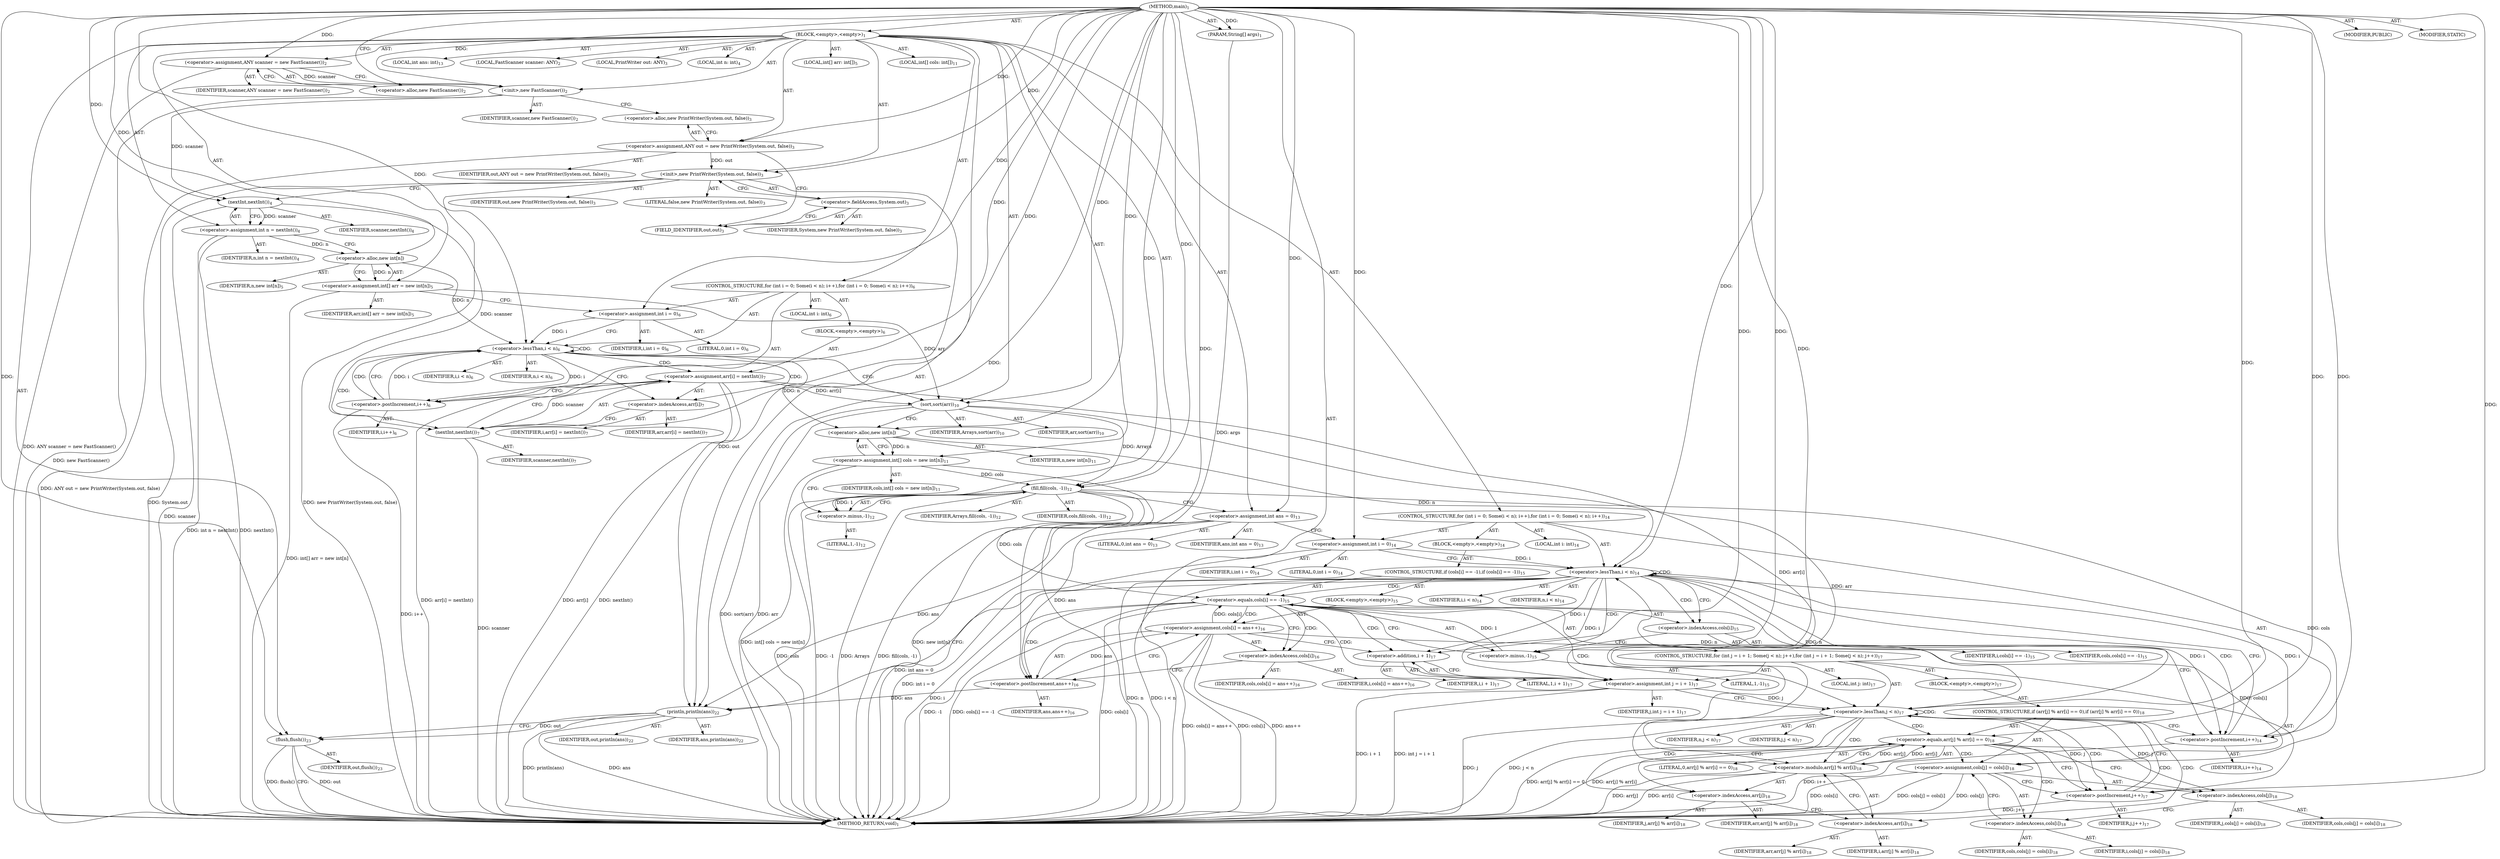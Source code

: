 digraph "main" {  
"21" [label = <(METHOD,main)<SUB>1</SUB>> ]
"22" [label = <(PARAM,String[] args)<SUB>1</SUB>> ]
"23" [label = <(BLOCK,&lt;empty&gt;,&lt;empty&gt;)<SUB>1</SUB>> ]
"4" [label = <(LOCAL,FastScanner scanner: ANY)<SUB>2</SUB>> ]
"24" [label = <(&lt;operator&gt;.assignment,ANY scanner = new FastScanner())<SUB>2</SUB>> ]
"25" [label = <(IDENTIFIER,scanner,ANY scanner = new FastScanner())<SUB>2</SUB>> ]
"26" [label = <(&lt;operator&gt;.alloc,new FastScanner())<SUB>2</SUB>> ]
"27" [label = <(&lt;init&gt;,new FastScanner())<SUB>2</SUB>> ]
"3" [label = <(IDENTIFIER,scanner,new FastScanner())<SUB>2</SUB>> ]
"6" [label = <(LOCAL,PrintWriter out: ANY)<SUB>3</SUB>> ]
"28" [label = <(&lt;operator&gt;.assignment,ANY out = new PrintWriter(System.out, false))<SUB>3</SUB>> ]
"29" [label = <(IDENTIFIER,out,ANY out = new PrintWriter(System.out, false))<SUB>3</SUB>> ]
"30" [label = <(&lt;operator&gt;.alloc,new PrintWriter(System.out, false))<SUB>3</SUB>> ]
"31" [label = <(&lt;init&gt;,new PrintWriter(System.out, false))<SUB>3</SUB>> ]
"5" [label = <(IDENTIFIER,out,new PrintWriter(System.out, false))<SUB>3</SUB>> ]
"32" [label = <(&lt;operator&gt;.fieldAccess,System.out)<SUB>3</SUB>> ]
"33" [label = <(IDENTIFIER,System,new PrintWriter(System.out, false))<SUB>3</SUB>> ]
"34" [label = <(FIELD_IDENTIFIER,out,out)<SUB>3</SUB>> ]
"35" [label = <(LITERAL,false,new PrintWriter(System.out, false))<SUB>3</SUB>> ]
"36" [label = <(LOCAL,int n: int)<SUB>4</SUB>> ]
"37" [label = <(&lt;operator&gt;.assignment,int n = nextInt())<SUB>4</SUB>> ]
"38" [label = <(IDENTIFIER,n,int n = nextInt())<SUB>4</SUB>> ]
"39" [label = <(nextInt,nextInt())<SUB>4</SUB>> ]
"40" [label = <(IDENTIFIER,scanner,nextInt())<SUB>4</SUB>> ]
"41" [label = <(LOCAL,int[] arr: int[])<SUB>5</SUB>> ]
"42" [label = <(&lt;operator&gt;.assignment,int[] arr = new int[n])<SUB>5</SUB>> ]
"43" [label = <(IDENTIFIER,arr,int[] arr = new int[n])<SUB>5</SUB>> ]
"44" [label = <(&lt;operator&gt;.alloc,new int[n])> ]
"45" [label = <(IDENTIFIER,n,new int[n])<SUB>5</SUB>> ]
"46" [label = <(CONTROL_STRUCTURE,for (int i = 0; Some(i &lt; n); i++),for (int i = 0; Some(i &lt; n); i++))<SUB>6</SUB>> ]
"47" [label = <(LOCAL,int i: int)<SUB>6</SUB>> ]
"48" [label = <(&lt;operator&gt;.assignment,int i = 0)<SUB>6</SUB>> ]
"49" [label = <(IDENTIFIER,i,int i = 0)<SUB>6</SUB>> ]
"50" [label = <(LITERAL,0,int i = 0)<SUB>6</SUB>> ]
"51" [label = <(&lt;operator&gt;.lessThan,i &lt; n)<SUB>6</SUB>> ]
"52" [label = <(IDENTIFIER,i,i &lt; n)<SUB>6</SUB>> ]
"53" [label = <(IDENTIFIER,n,i &lt; n)<SUB>6</SUB>> ]
"54" [label = <(&lt;operator&gt;.postIncrement,i++)<SUB>6</SUB>> ]
"55" [label = <(IDENTIFIER,i,i++)<SUB>6</SUB>> ]
"56" [label = <(BLOCK,&lt;empty&gt;,&lt;empty&gt;)<SUB>6</SUB>> ]
"57" [label = <(&lt;operator&gt;.assignment,arr[i] = nextInt())<SUB>7</SUB>> ]
"58" [label = <(&lt;operator&gt;.indexAccess,arr[i])<SUB>7</SUB>> ]
"59" [label = <(IDENTIFIER,arr,arr[i] = nextInt())<SUB>7</SUB>> ]
"60" [label = <(IDENTIFIER,i,arr[i] = nextInt())<SUB>7</SUB>> ]
"61" [label = <(nextInt,nextInt())<SUB>7</SUB>> ]
"62" [label = <(IDENTIFIER,scanner,nextInt())<SUB>7</SUB>> ]
"63" [label = <(sort,sort(arr))<SUB>10</SUB>> ]
"64" [label = <(IDENTIFIER,Arrays,sort(arr))<SUB>10</SUB>> ]
"65" [label = <(IDENTIFIER,arr,sort(arr))<SUB>10</SUB>> ]
"66" [label = <(LOCAL,int[] cols: int[])<SUB>11</SUB>> ]
"67" [label = <(&lt;operator&gt;.assignment,int[] cols = new int[n])<SUB>11</SUB>> ]
"68" [label = <(IDENTIFIER,cols,int[] cols = new int[n])<SUB>11</SUB>> ]
"69" [label = <(&lt;operator&gt;.alloc,new int[n])> ]
"70" [label = <(IDENTIFIER,n,new int[n])<SUB>11</SUB>> ]
"71" [label = <(fill,fill(cols, -1))<SUB>12</SUB>> ]
"72" [label = <(IDENTIFIER,Arrays,fill(cols, -1))<SUB>12</SUB>> ]
"73" [label = <(IDENTIFIER,cols,fill(cols, -1))<SUB>12</SUB>> ]
"74" [label = <(&lt;operator&gt;.minus,-1)<SUB>12</SUB>> ]
"75" [label = <(LITERAL,1,-1)<SUB>12</SUB>> ]
"76" [label = <(LOCAL,int ans: int)<SUB>13</SUB>> ]
"77" [label = <(&lt;operator&gt;.assignment,int ans = 0)<SUB>13</SUB>> ]
"78" [label = <(IDENTIFIER,ans,int ans = 0)<SUB>13</SUB>> ]
"79" [label = <(LITERAL,0,int ans = 0)<SUB>13</SUB>> ]
"80" [label = <(CONTROL_STRUCTURE,for (int i = 0; Some(i &lt; n); i++),for (int i = 0; Some(i &lt; n); i++))<SUB>14</SUB>> ]
"81" [label = <(LOCAL,int i: int)<SUB>14</SUB>> ]
"82" [label = <(&lt;operator&gt;.assignment,int i = 0)<SUB>14</SUB>> ]
"83" [label = <(IDENTIFIER,i,int i = 0)<SUB>14</SUB>> ]
"84" [label = <(LITERAL,0,int i = 0)<SUB>14</SUB>> ]
"85" [label = <(&lt;operator&gt;.lessThan,i &lt; n)<SUB>14</SUB>> ]
"86" [label = <(IDENTIFIER,i,i &lt; n)<SUB>14</SUB>> ]
"87" [label = <(IDENTIFIER,n,i &lt; n)<SUB>14</SUB>> ]
"88" [label = <(&lt;operator&gt;.postIncrement,i++)<SUB>14</SUB>> ]
"89" [label = <(IDENTIFIER,i,i++)<SUB>14</SUB>> ]
"90" [label = <(BLOCK,&lt;empty&gt;,&lt;empty&gt;)<SUB>14</SUB>> ]
"91" [label = <(CONTROL_STRUCTURE,if (cols[i] == -1),if (cols[i] == -1))<SUB>15</SUB>> ]
"92" [label = <(&lt;operator&gt;.equals,cols[i] == -1)<SUB>15</SUB>> ]
"93" [label = <(&lt;operator&gt;.indexAccess,cols[i])<SUB>15</SUB>> ]
"94" [label = <(IDENTIFIER,cols,cols[i] == -1)<SUB>15</SUB>> ]
"95" [label = <(IDENTIFIER,i,cols[i] == -1)<SUB>15</SUB>> ]
"96" [label = <(&lt;operator&gt;.minus,-1)<SUB>15</SUB>> ]
"97" [label = <(LITERAL,1,-1)<SUB>15</SUB>> ]
"98" [label = <(BLOCK,&lt;empty&gt;,&lt;empty&gt;)<SUB>15</SUB>> ]
"99" [label = <(&lt;operator&gt;.assignment,cols[i] = ans++)<SUB>16</SUB>> ]
"100" [label = <(&lt;operator&gt;.indexAccess,cols[i])<SUB>16</SUB>> ]
"101" [label = <(IDENTIFIER,cols,cols[i] = ans++)<SUB>16</SUB>> ]
"102" [label = <(IDENTIFIER,i,cols[i] = ans++)<SUB>16</SUB>> ]
"103" [label = <(&lt;operator&gt;.postIncrement,ans++)<SUB>16</SUB>> ]
"104" [label = <(IDENTIFIER,ans,ans++)<SUB>16</SUB>> ]
"105" [label = <(CONTROL_STRUCTURE,for (int j = i + 1; Some(j &lt; n); j++),for (int j = i + 1; Some(j &lt; n); j++))<SUB>17</SUB>> ]
"106" [label = <(LOCAL,int j: int)<SUB>17</SUB>> ]
"107" [label = <(&lt;operator&gt;.assignment,int j = i + 1)<SUB>17</SUB>> ]
"108" [label = <(IDENTIFIER,j,int j = i + 1)<SUB>17</SUB>> ]
"109" [label = <(&lt;operator&gt;.addition,i + 1)<SUB>17</SUB>> ]
"110" [label = <(IDENTIFIER,i,i + 1)<SUB>17</SUB>> ]
"111" [label = <(LITERAL,1,i + 1)<SUB>17</SUB>> ]
"112" [label = <(&lt;operator&gt;.lessThan,j &lt; n)<SUB>17</SUB>> ]
"113" [label = <(IDENTIFIER,j,j &lt; n)<SUB>17</SUB>> ]
"114" [label = <(IDENTIFIER,n,j &lt; n)<SUB>17</SUB>> ]
"115" [label = <(&lt;operator&gt;.postIncrement,j++)<SUB>17</SUB>> ]
"116" [label = <(IDENTIFIER,j,j++)<SUB>17</SUB>> ]
"117" [label = <(BLOCK,&lt;empty&gt;,&lt;empty&gt;)<SUB>17</SUB>> ]
"118" [label = <(CONTROL_STRUCTURE,if (arr[j] % arr[i] == 0),if (arr[j] % arr[i] == 0))<SUB>18</SUB>> ]
"119" [label = <(&lt;operator&gt;.equals,arr[j] % arr[i] == 0)<SUB>18</SUB>> ]
"120" [label = <(&lt;operator&gt;.modulo,arr[j] % arr[i])<SUB>18</SUB>> ]
"121" [label = <(&lt;operator&gt;.indexAccess,arr[j])<SUB>18</SUB>> ]
"122" [label = <(IDENTIFIER,arr,arr[j] % arr[i])<SUB>18</SUB>> ]
"123" [label = <(IDENTIFIER,j,arr[j] % arr[i])<SUB>18</SUB>> ]
"124" [label = <(&lt;operator&gt;.indexAccess,arr[i])<SUB>18</SUB>> ]
"125" [label = <(IDENTIFIER,arr,arr[j] % arr[i])<SUB>18</SUB>> ]
"126" [label = <(IDENTIFIER,i,arr[j] % arr[i])<SUB>18</SUB>> ]
"127" [label = <(LITERAL,0,arr[j] % arr[i] == 0)<SUB>18</SUB>> ]
"128" [label = <(&lt;operator&gt;.assignment,cols[j] = cols[i])<SUB>18</SUB>> ]
"129" [label = <(&lt;operator&gt;.indexAccess,cols[j])<SUB>18</SUB>> ]
"130" [label = <(IDENTIFIER,cols,cols[j] = cols[i])<SUB>18</SUB>> ]
"131" [label = <(IDENTIFIER,j,cols[j] = cols[i])<SUB>18</SUB>> ]
"132" [label = <(&lt;operator&gt;.indexAccess,cols[i])<SUB>18</SUB>> ]
"133" [label = <(IDENTIFIER,cols,cols[j] = cols[i])<SUB>18</SUB>> ]
"134" [label = <(IDENTIFIER,i,cols[j] = cols[i])<SUB>18</SUB>> ]
"135" [label = <(println,println(ans))<SUB>22</SUB>> ]
"136" [label = <(IDENTIFIER,out,println(ans))<SUB>22</SUB>> ]
"137" [label = <(IDENTIFIER,ans,println(ans))<SUB>22</SUB>> ]
"138" [label = <(flush,flush())<SUB>23</SUB>> ]
"139" [label = <(IDENTIFIER,out,flush())<SUB>23</SUB>> ]
"140" [label = <(MODIFIER,PUBLIC)> ]
"141" [label = <(MODIFIER,STATIC)> ]
"142" [label = <(METHOD_RETURN,void)<SUB>1</SUB>> ]
  "21" -> "22"  [ label = "AST: "] 
  "21" -> "23"  [ label = "AST: "] 
  "21" -> "140"  [ label = "AST: "] 
  "21" -> "141"  [ label = "AST: "] 
  "21" -> "142"  [ label = "AST: "] 
  "23" -> "4"  [ label = "AST: "] 
  "23" -> "24"  [ label = "AST: "] 
  "23" -> "27"  [ label = "AST: "] 
  "23" -> "6"  [ label = "AST: "] 
  "23" -> "28"  [ label = "AST: "] 
  "23" -> "31"  [ label = "AST: "] 
  "23" -> "36"  [ label = "AST: "] 
  "23" -> "37"  [ label = "AST: "] 
  "23" -> "41"  [ label = "AST: "] 
  "23" -> "42"  [ label = "AST: "] 
  "23" -> "46"  [ label = "AST: "] 
  "23" -> "63"  [ label = "AST: "] 
  "23" -> "66"  [ label = "AST: "] 
  "23" -> "67"  [ label = "AST: "] 
  "23" -> "71"  [ label = "AST: "] 
  "23" -> "76"  [ label = "AST: "] 
  "23" -> "77"  [ label = "AST: "] 
  "23" -> "80"  [ label = "AST: "] 
  "23" -> "135"  [ label = "AST: "] 
  "23" -> "138"  [ label = "AST: "] 
  "24" -> "25"  [ label = "AST: "] 
  "24" -> "26"  [ label = "AST: "] 
  "27" -> "3"  [ label = "AST: "] 
  "28" -> "29"  [ label = "AST: "] 
  "28" -> "30"  [ label = "AST: "] 
  "31" -> "5"  [ label = "AST: "] 
  "31" -> "32"  [ label = "AST: "] 
  "31" -> "35"  [ label = "AST: "] 
  "32" -> "33"  [ label = "AST: "] 
  "32" -> "34"  [ label = "AST: "] 
  "37" -> "38"  [ label = "AST: "] 
  "37" -> "39"  [ label = "AST: "] 
  "39" -> "40"  [ label = "AST: "] 
  "42" -> "43"  [ label = "AST: "] 
  "42" -> "44"  [ label = "AST: "] 
  "44" -> "45"  [ label = "AST: "] 
  "46" -> "47"  [ label = "AST: "] 
  "46" -> "48"  [ label = "AST: "] 
  "46" -> "51"  [ label = "AST: "] 
  "46" -> "54"  [ label = "AST: "] 
  "46" -> "56"  [ label = "AST: "] 
  "48" -> "49"  [ label = "AST: "] 
  "48" -> "50"  [ label = "AST: "] 
  "51" -> "52"  [ label = "AST: "] 
  "51" -> "53"  [ label = "AST: "] 
  "54" -> "55"  [ label = "AST: "] 
  "56" -> "57"  [ label = "AST: "] 
  "57" -> "58"  [ label = "AST: "] 
  "57" -> "61"  [ label = "AST: "] 
  "58" -> "59"  [ label = "AST: "] 
  "58" -> "60"  [ label = "AST: "] 
  "61" -> "62"  [ label = "AST: "] 
  "63" -> "64"  [ label = "AST: "] 
  "63" -> "65"  [ label = "AST: "] 
  "67" -> "68"  [ label = "AST: "] 
  "67" -> "69"  [ label = "AST: "] 
  "69" -> "70"  [ label = "AST: "] 
  "71" -> "72"  [ label = "AST: "] 
  "71" -> "73"  [ label = "AST: "] 
  "71" -> "74"  [ label = "AST: "] 
  "74" -> "75"  [ label = "AST: "] 
  "77" -> "78"  [ label = "AST: "] 
  "77" -> "79"  [ label = "AST: "] 
  "80" -> "81"  [ label = "AST: "] 
  "80" -> "82"  [ label = "AST: "] 
  "80" -> "85"  [ label = "AST: "] 
  "80" -> "88"  [ label = "AST: "] 
  "80" -> "90"  [ label = "AST: "] 
  "82" -> "83"  [ label = "AST: "] 
  "82" -> "84"  [ label = "AST: "] 
  "85" -> "86"  [ label = "AST: "] 
  "85" -> "87"  [ label = "AST: "] 
  "88" -> "89"  [ label = "AST: "] 
  "90" -> "91"  [ label = "AST: "] 
  "91" -> "92"  [ label = "AST: "] 
  "91" -> "98"  [ label = "AST: "] 
  "92" -> "93"  [ label = "AST: "] 
  "92" -> "96"  [ label = "AST: "] 
  "93" -> "94"  [ label = "AST: "] 
  "93" -> "95"  [ label = "AST: "] 
  "96" -> "97"  [ label = "AST: "] 
  "98" -> "99"  [ label = "AST: "] 
  "98" -> "105"  [ label = "AST: "] 
  "99" -> "100"  [ label = "AST: "] 
  "99" -> "103"  [ label = "AST: "] 
  "100" -> "101"  [ label = "AST: "] 
  "100" -> "102"  [ label = "AST: "] 
  "103" -> "104"  [ label = "AST: "] 
  "105" -> "106"  [ label = "AST: "] 
  "105" -> "107"  [ label = "AST: "] 
  "105" -> "112"  [ label = "AST: "] 
  "105" -> "115"  [ label = "AST: "] 
  "105" -> "117"  [ label = "AST: "] 
  "107" -> "108"  [ label = "AST: "] 
  "107" -> "109"  [ label = "AST: "] 
  "109" -> "110"  [ label = "AST: "] 
  "109" -> "111"  [ label = "AST: "] 
  "112" -> "113"  [ label = "AST: "] 
  "112" -> "114"  [ label = "AST: "] 
  "115" -> "116"  [ label = "AST: "] 
  "117" -> "118"  [ label = "AST: "] 
  "118" -> "119"  [ label = "AST: "] 
  "118" -> "128"  [ label = "AST: "] 
  "119" -> "120"  [ label = "AST: "] 
  "119" -> "127"  [ label = "AST: "] 
  "120" -> "121"  [ label = "AST: "] 
  "120" -> "124"  [ label = "AST: "] 
  "121" -> "122"  [ label = "AST: "] 
  "121" -> "123"  [ label = "AST: "] 
  "124" -> "125"  [ label = "AST: "] 
  "124" -> "126"  [ label = "AST: "] 
  "128" -> "129"  [ label = "AST: "] 
  "128" -> "132"  [ label = "AST: "] 
  "129" -> "130"  [ label = "AST: "] 
  "129" -> "131"  [ label = "AST: "] 
  "132" -> "133"  [ label = "AST: "] 
  "132" -> "134"  [ label = "AST: "] 
  "135" -> "136"  [ label = "AST: "] 
  "135" -> "137"  [ label = "AST: "] 
  "138" -> "139"  [ label = "AST: "] 
  "24" -> "27"  [ label = "CFG: "] 
  "27" -> "30"  [ label = "CFG: "] 
  "28" -> "34"  [ label = "CFG: "] 
  "31" -> "39"  [ label = "CFG: "] 
  "37" -> "44"  [ label = "CFG: "] 
  "42" -> "48"  [ label = "CFG: "] 
  "63" -> "69"  [ label = "CFG: "] 
  "67" -> "74"  [ label = "CFG: "] 
  "71" -> "77"  [ label = "CFG: "] 
  "77" -> "82"  [ label = "CFG: "] 
  "135" -> "138"  [ label = "CFG: "] 
  "138" -> "142"  [ label = "CFG: "] 
  "26" -> "24"  [ label = "CFG: "] 
  "30" -> "28"  [ label = "CFG: "] 
  "32" -> "31"  [ label = "CFG: "] 
  "39" -> "37"  [ label = "CFG: "] 
  "44" -> "42"  [ label = "CFG: "] 
  "48" -> "51"  [ label = "CFG: "] 
  "51" -> "58"  [ label = "CFG: "] 
  "51" -> "63"  [ label = "CFG: "] 
  "54" -> "51"  [ label = "CFG: "] 
  "69" -> "67"  [ label = "CFG: "] 
  "74" -> "71"  [ label = "CFG: "] 
  "82" -> "85"  [ label = "CFG: "] 
  "85" -> "93"  [ label = "CFG: "] 
  "85" -> "135"  [ label = "CFG: "] 
  "88" -> "85"  [ label = "CFG: "] 
  "34" -> "32"  [ label = "CFG: "] 
  "57" -> "54"  [ label = "CFG: "] 
  "58" -> "61"  [ label = "CFG: "] 
  "61" -> "57"  [ label = "CFG: "] 
  "92" -> "100"  [ label = "CFG: "] 
  "92" -> "88"  [ label = "CFG: "] 
  "93" -> "96"  [ label = "CFG: "] 
  "96" -> "92"  [ label = "CFG: "] 
  "99" -> "109"  [ label = "CFG: "] 
  "100" -> "103"  [ label = "CFG: "] 
  "103" -> "99"  [ label = "CFG: "] 
  "107" -> "112"  [ label = "CFG: "] 
  "112" -> "121"  [ label = "CFG: "] 
  "112" -> "88"  [ label = "CFG: "] 
  "115" -> "112"  [ label = "CFG: "] 
  "109" -> "107"  [ label = "CFG: "] 
  "119" -> "129"  [ label = "CFG: "] 
  "119" -> "115"  [ label = "CFG: "] 
  "128" -> "115"  [ label = "CFG: "] 
  "120" -> "119"  [ label = "CFG: "] 
  "129" -> "132"  [ label = "CFG: "] 
  "132" -> "128"  [ label = "CFG: "] 
  "121" -> "124"  [ label = "CFG: "] 
  "124" -> "120"  [ label = "CFG: "] 
  "21" -> "26"  [ label = "CFG: "] 
  "22" -> "142"  [ label = "DDG: args"] 
  "24" -> "142"  [ label = "DDG: ANY scanner = new FastScanner()"] 
  "27" -> "142"  [ label = "DDG: new FastScanner()"] 
  "28" -> "142"  [ label = "DDG: ANY out = new PrintWriter(System.out, false)"] 
  "31" -> "142"  [ label = "DDG: System.out"] 
  "31" -> "142"  [ label = "DDG: new PrintWriter(System.out, false)"] 
  "39" -> "142"  [ label = "DDG: scanner"] 
  "37" -> "142"  [ label = "DDG: nextInt()"] 
  "37" -> "142"  [ label = "DDG: int n = nextInt()"] 
  "42" -> "142"  [ label = "DDG: int[] arr = new int[n]"] 
  "63" -> "142"  [ label = "DDG: arr"] 
  "63" -> "142"  [ label = "DDG: sort(arr)"] 
  "67" -> "142"  [ label = "DDG: new int[n]"] 
  "67" -> "142"  [ label = "DDG: int[] cols = new int[n]"] 
  "71" -> "142"  [ label = "DDG: Arrays"] 
  "71" -> "142"  [ label = "DDG: cols"] 
  "71" -> "142"  [ label = "DDG: -1"] 
  "71" -> "142"  [ label = "DDG: fill(cols, -1)"] 
  "77" -> "142"  [ label = "DDG: int ans = 0"] 
  "82" -> "142"  [ label = "DDG: int i = 0"] 
  "85" -> "142"  [ label = "DDG: i"] 
  "85" -> "142"  [ label = "DDG: n"] 
  "85" -> "142"  [ label = "DDG: i &lt; n"] 
  "135" -> "142"  [ label = "DDG: ans"] 
  "135" -> "142"  [ label = "DDG: println(ans)"] 
  "138" -> "142"  [ label = "DDG: out"] 
  "138" -> "142"  [ label = "DDG: flush()"] 
  "92" -> "142"  [ label = "DDG: cols[i]"] 
  "92" -> "142"  [ label = "DDG: -1"] 
  "92" -> "142"  [ label = "DDG: cols[i] == -1"] 
  "99" -> "142"  [ label = "DDG: cols[i]"] 
  "99" -> "142"  [ label = "DDG: ans++"] 
  "99" -> "142"  [ label = "DDG: cols[i] = ans++"] 
  "107" -> "142"  [ label = "DDG: i + 1"] 
  "107" -> "142"  [ label = "DDG: int j = i + 1"] 
  "112" -> "142"  [ label = "DDG: j"] 
  "112" -> "142"  [ label = "DDG: j &lt; n"] 
  "88" -> "142"  [ label = "DDG: i++"] 
  "120" -> "142"  [ label = "DDG: arr[j]"] 
  "120" -> "142"  [ label = "DDG: arr[i]"] 
  "119" -> "142"  [ label = "DDG: arr[j] % arr[i]"] 
  "119" -> "142"  [ label = "DDG: arr[j] % arr[i] == 0"] 
  "128" -> "142"  [ label = "DDG: cols[j]"] 
  "128" -> "142"  [ label = "DDG: cols[i]"] 
  "128" -> "142"  [ label = "DDG: cols[j] = cols[i]"] 
  "115" -> "142"  [ label = "DDG: j++"] 
  "57" -> "142"  [ label = "DDG: arr[i]"] 
  "61" -> "142"  [ label = "DDG: scanner"] 
  "57" -> "142"  [ label = "DDG: nextInt()"] 
  "57" -> "142"  [ label = "DDG: arr[i] = nextInt()"] 
  "54" -> "142"  [ label = "DDG: i++"] 
  "21" -> "22"  [ label = "DDG: "] 
  "21" -> "24"  [ label = "DDG: "] 
  "21" -> "28"  [ label = "DDG: "] 
  "39" -> "37"  [ label = "DDG: scanner"] 
  "44" -> "42"  [ label = "DDG: n"] 
  "69" -> "67"  [ label = "DDG: n"] 
  "21" -> "77"  [ label = "DDG: "] 
  "24" -> "27"  [ label = "DDG: scanner"] 
  "21" -> "27"  [ label = "DDG: "] 
  "28" -> "31"  [ label = "DDG: out"] 
  "21" -> "31"  [ label = "DDG: "] 
  "21" -> "48"  [ label = "DDG: "] 
  "21" -> "63"  [ label = "DDG: "] 
  "42" -> "63"  [ label = "DDG: arr"] 
  "57" -> "63"  [ label = "DDG: arr[i]"] 
  "63" -> "71"  [ label = "DDG: Arrays"] 
  "21" -> "71"  [ label = "DDG: "] 
  "67" -> "71"  [ label = "DDG: cols"] 
  "74" -> "71"  [ label = "DDG: 1"] 
  "21" -> "82"  [ label = "DDG: "] 
  "31" -> "135"  [ label = "DDG: out"] 
  "21" -> "135"  [ label = "DDG: "] 
  "77" -> "135"  [ label = "DDG: ans"] 
  "103" -> "135"  [ label = "DDG: ans"] 
  "135" -> "138"  [ label = "DDG: out"] 
  "21" -> "138"  [ label = "DDG: "] 
  "27" -> "39"  [ label = "DDG: scanner"] 
  "21" -> "39"  [ label = "DDG: "] 
  "37" -> "44"  [ label = "DDG: n"] 
  "21" -> "44"  [ label = "DDG: "] 
  "48" -> "51"  [ label = "DDG: i"] 
  "54" -> "51"  [ label = "DDG: i"] 
  "21" -> "51"  [ label = "DDG: "] 
  "44" -> "51"  [ label = "DDG: n"] 
  "51" -> "54"  [ label = "DDG: i"] 
  "21" -> "54"  [ label = "DDG: "] 
  "61" -> "57"  [ label = "DDG: scanner"] 
  "51" -> "69"  [ label = "DDG: n"] 
  "21" -> "69"  [ label = "DDG: "] 
  "21" -> "74"  [ label = "DDG: "] 
  "82" -> "85"  [ label = "DDG: i"] 
  "88" -> "85"  [ label = "DDG: i"] 
  "21" -> "85"  [ label = "DDG: "] 
  "69" -> "85"  [ label = "DDG: n"] 
  "112" -> "85"  [ label = "DDG: n"] 
  "85" -> "88"  [ label = "DDG: i"] 
  "21" -> "88"  [ label = "DDG: "] 
  "39" -> "61"  [ label = "DDG: scanner"] 
  "21" -> "61"  [ label = "DDG: "] 
  "71" -> "92"  [ label = "DDG: cols"] 
  "99" -> "92"  [ label = "DDG: cols[i]"] 
  "96" -> "92"  [ label = "DDG: 1"] 
  "103" -> "99"  [ label = "DDG: ans"] 
  "21" -> "96"  [ label = "DDG: "] 
  "85" -> "107"  [ label = "DDG: i"] 
  "21" -> "107"  [ label = "DDG: "] 
  "77" -> "103"  [ label = "DDG: ans"] 
  "21" -> "103"  [ label = "DDG: "] 
  "107" -> "112"  [ label = "DDG: j"] 
  "115" -> "112"  [ label = "DDG: j"] 
  "21" -> "112"  [ label = "DDG: "] 
  "85" -> "112"  [ label = "DDG: n"] 
  "112" -> "115"  [ label = "DDG: j"] 
  "21" -> "115"  [ label = "DDG: "] 
  "85" -> "109"  [ label = "DDG: i"] 
  "21" -> "109"  [ label = "DDG: "] 
  "71" -> "128"  [ label = "DDG: cols"] 
  "99" -> "128"  [ label = "DDG: cols[i]"] 
  "120" -> "119"  [ label = "DDG: arr[j]"] 
  "120" -> "119"  [ label = "DDG: arr[i]"] 
  "21" -> "119"  [ label = "DDG: "] 
  "63" -> "120"  [ label = "DDG: arr"] 
  "57" -> "120"  [ label = "DDG: arr[i]"] 
  "51" -> "51"  [ label = "CDG: "] 
  "51" -> "57"  [ label = "CDG: "] 
  "51" -> "54"  [ label = "CDG: "] 
  "51" -> "58"  [ label = "CDG: "] 
  "51" -> "61"  [ label = "CDG: "] 
  "85" -> "96"  [ label = "CDG: "] 
  "85" -> "85"  [ label = "CDG: "] 
  "85" -> "92"  [ label = "CDG: "] 
  "85" -> "93"  [ label = "CDG: "] 
  "85" -> "88"  [ label = "CDG: "] 
  "92" -> "107"  [ label = "CDG: "] 
  "92" -> "99"  [ label = "CDG: "] 
  "92" -> "103"  [ label = "CDG: "] 
  "92" -> "112"  [ label = "CDG: "] 
  "92" -> "100"  [ label = "CDG: "] 
  "92" -> "109"  [ label = "CDG: "] 
  "112" -> "115"  [ label = "CDG: "] 
  "112" -> "120"  [ label = "CDG: "] 
  "112" -> "119"  [ label = "CDG: "] 
  "112" -> "121"  [ label = "CDG: "] 
  "112" -> "112"  [ label = "CDG: "] 
  "112" -> "124"  [ label = "CDG: "] 
  "119" -> "128"  [ label = "CDG: "] 
  "119" -> "132"  [ label = "CDG: "] 
  "119" -> "129"  [ label = "CDG: "] 
}

